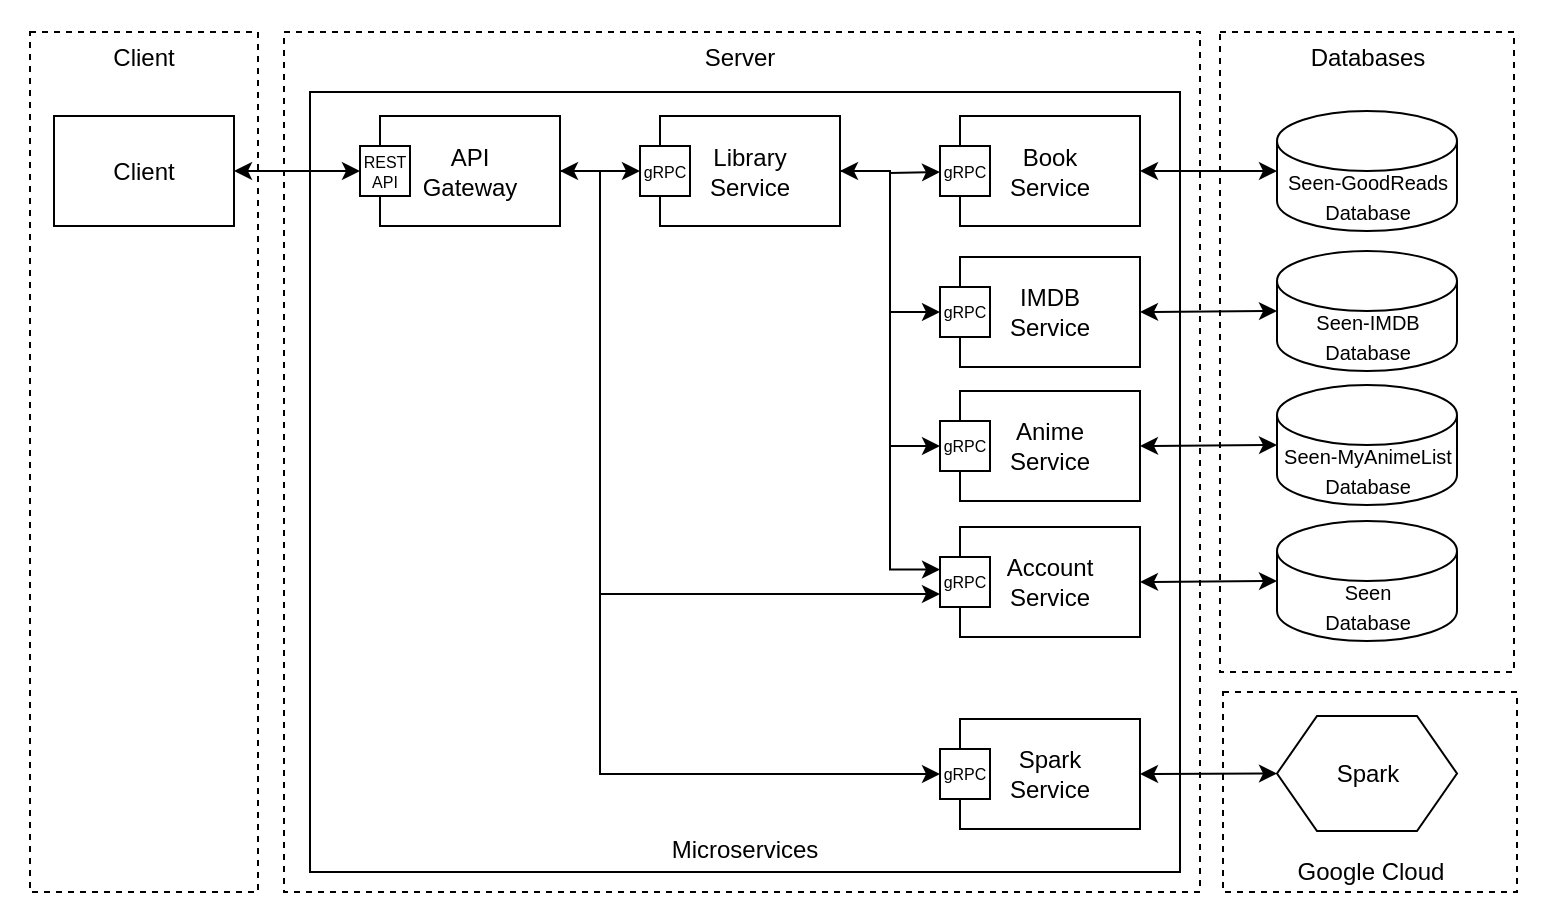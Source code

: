 <mxfile>
    <diagram id="pzcaLb88da6VexAs1_aC" name="Architectural Design">
        <mxGraphModel dx="260" dy="-995" grid="1" gridSize="10" guides="1" tooltips="1" connect="1" arrows="1" fold="1" page="1" pageScale="1" pageWidth="827" pageHeight="1169" math="0" shadow="0">
            <root>
                <mxCell id="0"/>
                <mxCell id="1" parent="0"/>
                <mxCell id="6" value="" style="whiteSpace=wrap;html=1;strokeColor=none;" parent="1" vertex="1">
                    <mxGeometry x="30" y="1184" width="770" height="456" as="geometry"/>
                </mxCell>
                <mxCell id="YoeQHAKXdlg0IQOAOjzS-1" value="" style="rounded=0;whiteSpace=wrap;html=1;dashed=1;fillColor=none;" parent="1" vertex="1">
                    <mxGeometry x="172" y="1200" width="458" height="430" as="geometry"/>
                </mxCell>
                <mxCell id="YoeQHAKXdlg0IQOAOjzS-2" value="" style="rounded=0;whiteSpace=wrap;html=1;fillColor=none;" parent="1" vertex="1">
                    <mxGeometry x="185" y="1230" width="435" height="390" as="geometry"/>
                </mxCell>
                <mxCell id="YoeQHAKXdlg0IQOAOjzS-3" value="" style="rounded=0;whiteSpace=wrap;html=1;dashed=1;fillColor=none;" parent="1" vertex="1">
                    <mxGeometry x="45" y="1200" width="114" height="430" as="geometry"/>
                </mxCell>
                <mxCell id="YoeQHAKXdlg0IQOAOjzS-4" value="" style="rounded=0;whiteSpace=wrap;html=1;dashed=1;fillColor=none;" parent="1" vertex="1">
                    <mxGeometry x="640" y="1200" width="147" height="320" as="geometry"/>
                </mxCell>
                <mxCell id="YoeQHAKXdlg0IQOAOjzS-5" value="Client" style="rounded=0;whiteSpace=wrap;html=1;" parent="1" vertex="1">
                    <mxGeometry x="57" y="1242" width="90" height="55" as="geometry"/>
                </mxCell>
                <mxCell id="26" style="edgeStyle=orthogonalEdgeStyle;rounded=0;orthogonalLoop=1;jettySize=auto;html=1;exitX=1;exitY=0.5;exitDx=0;exitDy=0;entryX=0;entryY=0.5;entryDx=0;entryDy=0;startArrow=classic;startFill=1;" edge="1" parent="1" source="YoeQHAKXdlg0IQOAOjzS-6" target="YoeQHAKXdlg0IQOAOjzS-34">
                    <mxGeometry relative="1" as="geometry"/>
                </mxCell>
                <mxCell id="27" style="edgeStyle=orthogonalEdgeStyle;rounded=0;orthogonalLoop=1;jettySize=auto;html=1;exitX=1;exitY=0.5;exitDx=0;exitDy=0;entryX=0;entryY=0.75;entryDx=0;entryDy=0;" edge="1" parent="1" source="YoeQHAKXdlg0IQOAOjzS-6" target="YoeQHAKXdlg0IQOAOjzS-32">
                    <mxGeometry relative="1" as="geometry">
                        <Array as="points">
                            <mxPoint x="330" y="1270"/>
                            <mxPoint x="330" y="1481"/>
                            <mxPoint x="500" y="1481"/>
                        </Array>
                    </mxGeometry>
                </mxCell>
                <mxCell id="28" style="edgeStyle=orthogonalEdgeStyle;rounded=0;orthogonalLoop=1;jettySize=auto;html=1;exitX=1;exitY=0.5;exitDx=0;exitDy=0;entryX=0;entryY=0.5;entryDx=0;entryDy=0;" edge="1" parent="1" source="YoeQHAKXdlg0IQOAOjzS-6" target="16">
                    <mxGeometry relative="1" as="geometry">
                        <Array as="points">
                            <mxPoint x="330" y="1270"/>
                            <mxPoint x="330" y="1571"/>
                        </Array>
                    </mxGeometry>
                </mxCell>
                <mxCell id="YoeQHAKXdlg0IQOAOjzS-6" value="API &lt;br&gt;Gateway" style="rounded=0;whiteSpace=wrap;html=1;" parent="1" vertex="1">
                    <mxGeometry x="220" y="1242" width="90" height="55" as="geometry"/>
                </mxCell>
                <mxCell id="YoeQHAKXdlg0IQOAOjzS-7" value="&lt;div&gt;&lt;span style=&quot;font-size: 10px&quot;&gt;Seen-MyAnimeList Database&lt;/span&gt;&lt;/div&gt;" style="shape=cylinder3;whiteSpace=wrap;html=1;boundedLbl=1;backgroundOutline=1;size=15;align=center;" parent="1" vertex="1">
                    <mxGeometry x="668.5" y="1376.5" width="90" height="60" as="geometry"/>
                </mxCell>
                <mxCell id="YoeQHAKXdlg0IQOAOjzS-8" value="Databases" style="text;html=1;strokeColor=none;fillColor=none;align=center;verticalAlign=middle;whiteSpace=wrap;rounded=0;dashed=1;" parent="1" vertex="1">
                    <mxGeometry x="693.5" y="1203" width="40" height="20" as="geometry"/>
                </mxCell>
                <mxCell id="YoeQHAKXdlg0IQOAOjzS-9" value="&lt;font style=&quot;font-size: 10px&quot;&gt;Seen&lt;br&gt;Database&lt;/font&gt;" style="shape=cylinder3;whiteSpace=wrap;html=1;boundedLbl=1;backgroundOutline=1;size=15;" parent="1" vertex="1">
                    <mxGeometry x="668.5" y="1444.5" width="90" height="60" as="geometry"/>
                </mxCell>
                <mxCell id="YoeQHAKXdlg0IQOAOjzS-10" value="Microservices" style="text;html=1;strokeColor=none;fillColor=none;align=center;verticalAlign=middle;whiteSpace=wrap;rounded=0;" parent="1" vertex="1">
                    <mxGeometry x="355" y="1598.5" width="95" height="20" as="geometry"/>
                </mxCell>
                <mxCell id="4" style="edgeStyle=none;rounded=0;orthogonalLoop=1;jettySize=auto;html=1;exitX=1;exitY=0.5;exitDx=0;exitDy=0;startArrow=classic;startFill=1;entryX=0;entryY=0.5;entryDx=0;entryDy=0;entryPerimeter=0;" parent="1" source="YoeQHAKXdlg0IQOAOjzS-12" target="YoeQHAKXdlg0IQOAOjzS-9" edge="1">
                    <mxGeometry relative="1" as="geometry">
                        <mxPoint x="605" y="1458" as="targetPoint"/>
                    </mxGeometry>
                </mxCell>
                <mxCell id="YoeQHAKXdlg0IQOAOjzS-13" value="" style="endArrow=classic;startArrow=classic;html=1;entryX=0;entryY=0.5;entryDx=0;entryDy=0;entryPerimeter=0;exitX=1;exitY=0.5;exitDx=0;exitDy=0;" parent="1" source="YoeQHAKXdlg0IQOAOjzS-11" target="YoeQHAKXdlg0IQOAOjzS-7" edge="1">
                    <mxGeometry width="50" height="50" relative="1" as="geometry">
                        <mxPoint x="662" y="1404.5" as="sourcePoint"/>
                        <mxPoint x="630" y="1605" as="targetPoint"/>
                    </mxGeometry>
                </mxCell>
                <mxCell id="YoeQHAKXdlg0IQOAOjzS-15" value="" style="endArrow=classic;startArrow=classic;html=1;exitX=1;exitY=0.5;exitDx=0;exitDy=0;entryX=0;entryY=0.5;entryDx=0;entryDy=0;" parent="1" source="YoeQHAKXdlg0IQOAOjzS-5" target="YoeQHAKXdlg0IQOAOjzS-33" edge="1">
                    <mxGeometry width="50" height="50" relative="1" as="geometry">
                        <mxPoint x="457" y="1475" as="sourcePoint"/>
                        <mxPoint x="224" y="1375" as="targetPoint"/>
                    </mxGeometry>
                </mxCell>
                <mxCell id="YoeQHAKXdlg0IQOAOjzS-18" value="Client" style="text;html=1;strokeColor=none;fillColor=none;align=center;verticalAlign=middle;whiteSpace=wrap;rounded=0;" parent="1" vertex="1">
                    <mxGeometry x="82" y="1203" width="40" height="20" as="geometry"/>
                </mxCell>
                <mxCell id="YoeQHAKXdlg0IQOAOjzS-19" value="Server" style="text;html=1;strokeColor=none;fillColor=none;align=center;verticalAlign=middle;whiteSpace=wrap;rounded=0;" parent="1" vertex="1">
                    <mxGeometry x="380" y="1203" width="40" height="20" as="geometry"/>
                </mxCell>
                <mxCell id="YoeQHAKXdlg0IQOAOjzS-25" value="&lt;font style=&quot;font-size: 10px&quot;&gt;Seen-IMDB Database&lt;/font&gt;" style="shape=cylinder3;whiteSpace=wrap;html=1;boundedLbl=1;backgroundOutline=1;size=15;" parent="1" vertex="1">
                    <mxGeometry x="668.5" y="1309.5" width="90" height="60" as="geometry"/>
                </mxCell>
                <mxCell id="YoeQHAKXdlg0IQOAOjzS-26" value="&lt;font style=&quot;font-size: 10px&quot;&gt;Seen-GoodReads Database&lt;/font&gt;" style="shape=cylinder3;whiteSpace=wrap;html=1;boundedLbl=1;backgroundOutline=1;size=15;" parent="1" vertex="1">
                    <mxGeometry x="668.5" y="1239.5" width="90" height="60" as="geometry"/>
                </mxCell>
                <mxCell id="YoeQHAKXdlg0IQOAOjzS-27" value="" style="endArrow=classic;startArrow=classic;html=1;entryX=0;entryY=0.5;entryDx=0;entryDy=0;entryPerimeter=0;exitX=1;exitY=0.5;exitDx=0;exitDy=0;" parent="1" source="YoeQHAKXdlg0IQOAOjzS-20" target="YoeQHAKXdlg0IQOAOjzS-25" edge="1">
                    <mxGeometry width="50" height="50" relative="1" as="geometry">
                        <mxPoint x="662" y="1337.5" as="sourcePoint"/>
                        <mxPoint x="730" y="1393.5" as="targetPoint"/>
                    </mxGeometry>
                </mxCell>
                <mxCell id="YoeQHAKXdlg0IQOAOjzS-28" value="" style="endArrow=classic;startArrow=classic;html=1;entryX=0;entryY=0.5;entryDx=0;entryDy=0;entryPerimeter=0;exitX=1;exitY=0.5;exitDx=0;exitDy=0;" parent="1" source="YoeQHAKXdlg0IQOAOjzS-21" target="YoeQHAKXdlg0IQOAOjzS-26" edge="1">
                    <mxGeometry width="50" height="50" relative="1" as="geometry">
                        <mxPoint x="662" y="1267.5" as="sourcePoint"/>
                        <mxPoint x="740" y="1403.5" as="targetPoint"/>
                    </mxGeometry>
                </mxCell>
                <mxCell id="22" style="edgeStyle=orthogonalEdgeStyle;rounded=0;orthogonalLoop=1;jettySize=auto;html=1;exitX=1;exitY=0.5;exitDx=0;exitDy=0;startArrow=classic;startFill=1;" edge="1" parent="1" source="YoeQHAKXdlg0IQOAOjzS-29">
                    <mxGeometry relative="1" as="geometry">
                        <mxPoint x="500" y="1270" as="targetPoint"/>
                    </mxGeometry>
                </mxCell>
                <mxCell id="23" style="edgeStyle=orthogonalEdgeStyle;rounded=0;orthogonalLoop=1;jettySize=auto;html=1;exitX=1;exitY=0.5;exitDx=0;exitDy=0;entryX=0;entryY=0.5;entryDx=0;entryDy=0;" edge="1" parent="1" source="YoeQHAKXdlg0IQOAOjzS-29" target="YoeQHAKXdlg0IQOAOjzS-30">
                    <mxGeometry relative="1" as="geometry"/>
                </mxCell>
                <mxCell id="24" style="edgeStyle=orthogonalEdgeStyle;rounded=0;orthogonalLoop=1;jettySize=auto;html=1;exitX=1;exitY=0.5;exitDx=0;exitDy=0;entryX=0;entryY=0.5;entryDx=0;entryDy=0;" edge="1" parent="1" source="YoeQHAKXdlg0IQOAOjzS-29" target="YoeQHAKXdlg0IQOAOjzS-31">
                    <mxGeometry relative="1" as="geometry">
                        <Array as="points">
                            <mxPoint x="475" y="1270"/>
                            <mxPoint x="475" y="1407"/>
                        </Array>
                    </mxGeometry>
                </mxCell>
                <mxCell id="25" style="edgeStyle=orthogonalEdgeStyle;rounded=0;orthogonalLoop=1;jettySize=auto;html=1;exitX=1;exitY=0.5;exitDx=0;exitDy=0;entryX=0;entryY=0.25;entryDx=0;entryDy=0;" edge="1" parent="1" source="YoeQHAKXdlg0IQOAOjzS-29" target="YoeQHAKXdlg0IQOAOjzS-32">
                    <mxGeometry relative="1" as="geometry"/>
                </mxCell>
                <mxCell id="YoeQHAKXdlg0IQOAOjzS-29" value="Library &lt;br&gt;Service" style="rounded=0;whiteSpace=wrap;html=1;fillColor=none;" parent="1" vertex="1">
                    <mxGeometry x="360" y="1242" width="90" height="55" as="geometry"/>
                </mxCell>
                <mxCell id="YoeQHAKXdlg0IQOAOjzS-33" value="&lt;h6&gt;&lt;font style=&quot;font-size: 8px ; line-height: 120% ; font-weight: normal&quot;&gt;REST API&lt;/font&gt;&lt;/h6&gt;" style="whiteSpace=wrap;html=1;aspect=fixed;align=center;" parent="1" vertex="1">
                    <mxGeometry x="210" y="1257" width="25" height="25" as="geometry"/>
                </mxCell>
                <mxCell id="YoeQHAKXdlg0IQOAOjzS-34" value="&lt;h6&gt;&lt;font style=&quot;font-size: 8px ; line-height: 120% ; font-weight: normal&quot;&gt;gRPC&lt;/font&gt;&lt;/h6&gt;" style="whiteSpace=wrap;html=1;aspect=fixed;align=center;" parent="1" vertex="1">
                    <mxGeometry x="350" y="1257" width="25" height="25" as="geometry"/>
                </mxCell>
                <mxCell id="8" value="" style="rounded=0;whiteSpace=wrap;html=1;dashed=1;fillColor=none;" parent="1" vertex="1">
                    <mxGeometry x="641.5" y="1530" width="147" height="100" as="geometry"/>
                </mxCell>
                <mxCell id="14" style="edgeStyle=none;rounded=0;orthogonalLoop=1;jettySize=auto;html=1;exitX=1;exitY=0.5;exitDx=0;exitDy=0;entryX=0;entryY=0.5;entryDx=0;entryDy=0;startArrow=classic;startFill=1;" parent="1" source="9" target="13" edge="1">
                    <mxGeometry relative="1" as="geometry"/>
                </mxCell>
                <mxCell id="13" value="Spark" style="shape=hexagon;perimeter=hexagonPerimeter2;whiteSpace=wrap;html=1;fixedSize=1;" parent="1" vertex="1">
                    <mxGeometry x="668.5" y="1542" width="90" height="57.5" as="geometry"/>
                </mxCell>
                <mxCell id="15" value="Google Cloud" style="text;html=1;strokeColor=none;fillColor=none;align=center;verticalAlign=middle;whiteSpace=wrap;rounded=0;dashed=1;" parent="1" vertex="1">
                    <mxGeometry x="657.5" y="1610" width="115" height="20" as="geometry"/>
                </mxCell>
                <mxCell id="17" value="" style="group" vertex="1" connectable="0" parent="1">
                    <mxGeometry x="500" y="1543.5" width="100" height="55" as="geometry"/>
                </mxCell>
                <mxCell id="9" value="Spark&lt;br&gt;Service" style="rounded=0;whiteSpace=wrap;html=1;fillColor=none;" parent="17" vertex="1">
                    <mxGeometry x="10" width="90" height="55" as="geometry"/>
                </mxCell>
                <mxCell id="16" value="&lt;h6&gt;&lt;span style=&quot;font-size: 8px ; font-weight: 400&quot;&gt;gRPC&lt;/span&gt;&lt;br&gt;&lt;/h6&gt;" style="whiteSpace=wrap;html=1;aspect=fixed;align=center;" parent="17" vertex="1">
                    <mxGeometry y="15" width="25" height="25" as="geometry"/>
                </mxCell>
                <mxCell id="18" value="" style="group" vertex="1" connectable="0" parent="1">
                    <mxGeometry x="500" y="1447.5" width="100" height="55" as="geometry"/>
                </mxCell>
                <mxCell id="YoeQHAKXdlg0IQOAOjzS-12" value="Account &lt;br&gt;Service" style="rounded=0;whiteSpace=wrap;html=1;fillColor=none;" parent="18" vertex="1">
                    <mxGeometry x="10" width="90" height="55" as="geometry"/>
                </mxCell>
                <mxCell id="YoeQHAKXdlg0IQOAOjzS-32" value="&lt;h6&gt;&lt;span style=&quot;font-size: 8px ; font-weight: 400&quot;&gt;gRPC&lt;/span&gt;&lt;br&gt;&lt;/h6&gt;" style="whiteSpace=wrap;html=1;aspect=fixed;align=center;" parent="18" vertex="1">
                    <mxGeometry y="15" width="25" height="25" as="geometry"/>
                </mxCell>
                <mxCell id="19" value="" style="group" vertex="1" connectable="0" parent="1">
                    <mxGeometry x="500" y="1379.5" width="100" height="55" as="geometry"/>
                </mxCell>
                <mxCell id="YoeQHAKXdlg0IQOAOjzS-11" value="Anime&lt;br&gt;Service" style="rounded=0;whiteSpace=wrap;html=1;fillColor=none;" parent="19" vertex="1">
                    <mxGeometry x="10" width="90" height="55" as="geometry"/>
                </mxCell>
                <mxCell id="YoeQHAKXdlg0IQOAOjzS-31" value="&lt;h6&gt;&lt;span style=&quot;font-size: 8px ; font-weight: 400&quot;&gt;gRPC&lt;/span&gt;&lt;br&gt;&lt;/h6&gt;" style="whiteSpace=wrap;html=1;aspect=fixed;align=center;" parent="19" vertex="1">
                    <mxGeometry y="15" width="25" height="25" as="geometry"/>
                </mxCell>
                <mxCell id="20" value="" style="group" vertex="1" connectable="0" parent="1">
                    <mxGeometry x="500" y="1312.5" width="100" height="55" as="geometry"/>
                </mxCell>
                <mxCell id="YoeQHAKXdlg0IQOAOjzS-20" value="IMDB&lt;br&gt;Service" style="rounded=0;whiteSpace=wrap;html=1;fillColor=none;" parent="20" vertex="1">
                    <mxGeometry x="10" width="90" height="55" as="geometry"/>
                </mxCell>
                <mxCell id="YoeQHAKXdlg0IQOAOjzS-30" value="&lt;h6&gt;&lt;span style=&quot;font-size: 8px ; font-weight: 400&quot;&gt;gRPC&lt;/span&gt;&lt;br&gt;&lt;/h6&gt;" style="whiteSpace=wrap;html=1;aspect=fixed;align=center;" parent="20" vertex="1">
                    <mxGeometry y="15" width="25" height="25" as="geometry"/>
                </mxCell>
                <mxCell id="21" value="" style="group" vertex="1" connectable="0" parent="1">
                    <mxGeometry x="500" y="1242" width="100" height="55" as="geometry"/>
                </mxCell>
                <mxCell id="YoeQHAKXdlg0IQOAOjzS-21" value="Book &lt;br&gt;Service" style="rounded=0;whiteSpace=wrap;html=1;fillColor=none;" parent="21" vertex="1">
                    <mxGeometry x="10" width="90" height="55" as="geometry"/>
                </mxCell>
                <mxCell id="YoeQHAKXdlg0IQOAOjzS-22" value="&lt;h6&gt;&lt;span style=&quot;font-size: 8px ; font-weight: 400&quot;&gt;gRPC&lt;/span&gt;&lt;br&gt;&lt;/h6&gt;" style="whiteSpace=wrap;html=1;aspect=fixed;align=center;" parent="21" vertex="1">
                    <mxGeometry y="15" width="25" height="25" as="geometry"/>
                </mxCell>
            </root>
        </mxGraphModel>
    </diagram>
</mxfile>